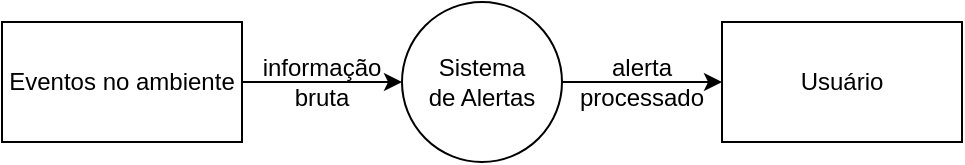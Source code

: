 <mxfile>
    <diagram id="1WbaS2PJTzpX8LP1Cl96" name="Nivel 0">
        <mxGraphModel dx="556" dy="350" grid="1" gridSize="10" guides="1" tooltips="1" connect="1" arrows="1" fold="1" page="1" pageScale="1" pageWidth="850" pageHeight="1100" math="0" shadow="0">
            <root>
                <mxCell id="0"/>
                <mxCell id="1" parent="0"/>
                <mxCell id="4" style="edgeStyle=none;html=1;exitX=1;exitY=0.5;exitDx=0;exitDy=0;entryX=0;entryY=0.5;entryDx=0;entryDy=0;" parent="1" source="2" target="3" edge="1">
                    <mxGeometry relative="1" as="geometry"/>
                </mxCell>
                <mxCell id="2" value="Eventos no ambiente" style="rounded=0;whiteSpace=wrap;html=1;" parent="1" vertex="1">
                    <mxGeometry x="120" y="150" width="120" height="60" as="geometry"/>
                </mxCell>
                <mxCell id="6" style="edgeStyle=none;html=1;exitX=1;exitY=0.5;exitDx=0;exitDy=0;entryX=0;entryY=0.5;entryDx=0;entryDy=0;" parent="1" source="3" target="5" edge="1">
                    <mxGeometry relative="1" as="geometry"/>
                </mxCell>
                <mxCell id="3" value="Sistema&lt;br&gt;de Alertas" style="ellipse;whiteSpace=wrap;html=1;aspect=fixed;" parent="1" vertex="1">
                    <mxGeometry x="320" y="140" width="80" height="80" as="geometry"/>
                </mxCell>
                <mxCell id="5" value="Usuário" style="rounded=0;whiteSpace=wrap;html=1;" parent="1" vertex="1">
                    <mxGeometry x="480" y="150" width="120" height="60" as="geometry"/>
                </mxCell>
                <mxCell id="7" value="informação bruta" style="text;html=1;strokeColor=none;fillColor=none;align=center;verticalAlign=middle;whiteSpace=wrap;rounded=0;" parent="1" vertex="1">
                    <mxGeometry x="250" y="165" width="60" height="30" as="geometry"/>
                </mxCell>
                <mxCell id="8" value="alerta&lt;br&gt;processado" style="text;html=1;strokeColor=none;fillColor=none;align=center;verticalAlign=middle;whiteSpace=wrap;rounded=0;" parent="1" vertex="1">
                    <mxGeometry x="410" y="165" width="60" height="30" as="geometry"/>
                </mxCell>
            </root>
        </mxGraphModel>
    </diagram>
    <diagram id="KrD0JC63rpYbsCpiONp4" name="Nivel 1">
        <mxGraphModel dx="556" dy="350" grid="1" gridSize="10" guides="1" tooltips="1" connect="1" arrows="1" fold="1" page="1" pageScale="1" pageWidth="850" pageHeight="1100" math="0" shadow="0">
            <root>
                <mxCell id="0"/>
                <mxCell id="1" parent="0"/>
                <mxCell id="6-BFR79x1wfVHCBuoXgv-1" style="edgeStyle=none;html=1;entryX=0;entryY=0.5;entryDx=0;entryDy=0;" parent="1" target="6-BFR79x1wfVHCBuoXgv-4" edge="1">
                    <mxGeometry relative="1" as="geometry">
                        <mxPoint x="260" y="200" as="sourcePoint"/>
                    </mxGeometry>
                </mxCell>
                <mxCell id="6-BFR79x1wfVHCBuoXgv-10" style="edgeStyle=none;html=1;exitX=1;exitY=0.5;exitDx=0;exitDy=0;" parent="1" source="6-BFR79x1wfVHCBuoXgv-2" target="6-BFR79x1wfVHCBuoXgv-8" edge="1">
                    <mxGeometry relative="1" as="geometry"/>
                </mxCell>
                <mxCell id="6-BFR79x1wfVHCBuoXgv-11" style="edgeStyle=none;html=1;entryX=0;entryY=0.5;entryDx=0;entryDy=0;" parent="1" target="6-BFR79x1wfVHCBuoXgv-9" edge="1">
                    <mxGeometry relative="1" as="geometry">
                        <mxPoint x="260" y="200" as="sourcePoint"/>
                    </mxGeometry>
                </mxCell>
                <mxCell id="6-BFR79x1wfVHCBuoXgv-2" value="Eventos no ambiente" style="rounded=0;whiteSpace=wrap;html=1;" parent="1" vertex="1">
                    <mxGeometry x="50" y="170" width="120" height="60" as="geometry"/>
                </mxCell>
                <mxCell id="6-BFR79x1wfVHCBuoXgv-15" style="edgeStyle=none;html=1;exitX=1;exitY=0.5;exitDx=0;exitDy=0;entryX=0;entryY=0.5;entryDx=0;entryDy=0;" parent="1" source="6-BFR79x1wfVHCBuoXgv-4" target="6-BFR79x1wfVHCBuoXgv-14" edge="1">
                    <mxGeometry relative="1" as="geometry"/>
                </mxCell>
                <mxCell id="6-BFR79x1wfVHCBuoXgv-4" value="Dispositivos&lt;br&gt;LoRa" style="ellipse;whiteSpace=wrap;html=1;aspect=fixed;" parent="1" vertex="1">
                    <mxGeometry x="320" y="60" width="80" height="80" as="geometry"/>
                </mxCell>
                <mxCell id="6-BFR79x1wfVHCBuoXgv-6" value="Informação bruta" style="text;html=1;strokeColor=none;fillColor=none;align=center;verticalAlign=middle;whiteSpace=wrap;rounded=0;" parent="1" vertex="1">
                    <mxGeometry x="190" y="185" width="60" height="30" as="geometry"/>
                </mxCell>
                <mxCell id="6-BFR79x1wfVHCBuoXgv-13" style="edgeStyle=none;html=1;exitX=1;exitY=0.5;exitDx=0;exitDy=0;entryX=0;entryY=0.5;entryDx=0;entryDy=0;" parent="1" source="6-BFR79x1wfVHCBuoXgv-8" target="6-BFR79x1wfVHCBuoXgv-12" edge="1">
                    <mxGeometry relative="1" as="geometry"/>
                </mxCell>
                <mxCell id="6-BFR79x1wfVHCBuoXgv-8" value="Dispositivos&lt;br&gt;MQTT" style="ellipse;whiteSpace=wrap;html=1;aspect=fixed;" parent="1" vertex="1">
                    <mxGeometry x="320" y="160" width="80" height="80" as="geometry"/>
                </mxCell>
                <mxCell id="6-BFR79x1wfVHCBuoXgv-20" style="edgeStyle=none;html=1;exitX=1;exitY=0.5;exitDx=0;exitDy=0;entryX=0;entryY=1;entryDx=0;entryDy=0;" parent="1" source="6-BFR79x1wfVHCBuoXgv-9" target="6-BFR79x1wfVHCBuoXgv-16" edge="1">
                    <mxGeometry relative="1" as="geometry"/>
                </mxCell>
                <mxCell id="6-BFR79x1wfVHCBuoXgv-9" value="Dispositivos&lt;br&gt;HTTP" style="ellipse;whiteSpace=wrap;html=1;aspect=fixed;" parent="1" vertex="1">
                    <mxGeometry x="320" y="250" width="80" height="80" as="geometry"/>
                </mxCell>
                <mxCell id="6-BFR79x1wfVHCBuoXgv-19" style="edgeStyle=none;html=1;exitX=1;exitY=0.5;exitDx=0;exitDy=0;entryX=0;entryY=0.5;entryDx=0;entryDy=0;" parent="1" source="6-BFR79x1wfVHCBuoXgv-12" target="6-BFR79x1wfVHCBuoXgv-16" edge="1">
                    <mxGeometry relative="1" as="geometry"/>
                </mxCell>
                <mxCell id="6-BFR79x1wfVHCBuoXgv-12" value="Broker&lt;br&gt;MQTT" style="ellipse;whiteSpace=wrap;html=1;aspect=fixed;" parent="1" vertex="1">
                    <mxGeometry x="460" y="160" width="80" height="80" as="geometry"/>
                </mxCell>
                <mxCell id="6-BFR79x1wfVHCBuoXgv-18" style="edgeStyle=none;html=1;exitX=1;exitY=1;exitDx=0;exitDy=0;entryX=0;entryY=0;entryDx=0;entryDy=0;" parent="1" source="6-BFR79x1wfVHCBuoXgv-14" target="6-BFR79x1wfVHCBuoXgv-16" edge="1">
                    <mxGeometry relative="1" as="geometry"/>
                </mxCell>
                <mxCell id="6-BFR79x1wfVHCBuoXgv-21" style="edgeStyle=none;html=1;exitX=0.5;exitY=1;exitDx=0;exitDy=0;entryX=0.5;entryY=0;entryDx=0;entryDy=0;" parent="1" source="6-BFR79x1wfVHCBuoXgv-14" target="6-BFR79x1wfVHCBuoXgv-12" edge="1">
                    <mxGeometry relative="1" as="geometry"/>
                </mxCell>
                <mxCell id="6-BFR79x1wfVHCBuoXgv-14" value="Gateway&lt;br&gt;LoRa" style="ellipse;whiteSpace=wrap;html=1;aspect=fixed;" parent="1" vertex="1">
                    <mxGeometry x="460" y="60" width="80" height="80" as="geometry"/>
                </mxCell>
                <mxCell id="6-BFR79x1wfVHCBuoXgv-23" style="edgeStyle=none;html=1;exitX=1;exitY=0.5;exitDx=0;exitDy=0;entryX=0;entryY=0.5;entryDx=0;entryDy=0;" parent="1" source="6-BFR79x1wfVHCBuoXgv-16" target="6-BFR79x1wfVHCBuoXgv-22" edge="1">
                    <mxGeometry relative="1" as="geometry"/>
                </mxCell>
                <mxCell id="13" style="edgeStyle=none;html=1;exitX=1;exitY=0;exitDx=0;exitDy=0;entryX=0;entryY=1;entryDx=0;entryDy=0;" edge="1" parent="1" source="6-BFR79x1wfVHCBuoXgv-16" target="12">
                    <mxGeometry relative="1" as="geometry"/>
                </mxCell>
                <mxCell id="6-BFR79x1wfVHCBuoXgv-16" value="Backend" style="ellipse;whiteSpace=wrap;html=1;aspect=fixed;" parent="1" vertex="1">
                    <mxGeometry x="600" y="160" width="80" height="80" as="geometry"/>
                </mxCell>
                <mxCell id="6-BFR79x1wfVHCBuoXgv-22" value="Frontend" style="ellipse;whiteSpace=wrap;html=1;aspect=fixed;" parent="1" vertex="1">
                    <mxGeometry x="760" y="160" width="80" height="80" as="geometry"/>
                </mxCell>
                <mxCell id="JfstejluEEpdsWlLSk-V-1" value="Alerta&lt;br&gt;processado" style="text;html=1;strokeColor=none;fillColor=none;align=center;verticalAlign=middle;whiteSpace=wrap;rounded=0;" parent="1" vertex="1">
                    <mxGeometry x="690" y="185" width="60" height="30" as="geometry"/>
                </mxCell>
                <mxCell id="6" value="Alerta" style="text;html=1;strokeColor=none;fillColor=none;align=center;verticalAlign=middle;whiteSpace=wrap;rounded=0;" vertex="1" parent="1">
                    <mxGeometry x="395" y="80" width="60" height="30" as="geometry"/>
                </mxCell>
                <mxCell id="7" value="Alerta" style="text;html=1;strokeColor=none;fillColor=none;align=center;verticalAlign=middle;whiteSpace=wrap;rounded=0;" vertex="1" parent="1">
                    <mxGeometry x="395" y="180" width="60" height="30" as="geometry"/>
                </mxCell>
                <mxCell id="8" value="Alerta" style="text;html=1;strokeColor=none;fillColor=none;align=center;verticalAlign=middle;whiteSpace=wrap;rounded=0;" vertex="1" parent="1">
                    <mxGeometry x="540" y="180" width="60" height="30" as="geometry"/>
                </mxCell>
                <mxCell id="10" value="Alerta" style="text;html=1;strokeColor=none;fillColor=none;align=center;verticalAlign=middle;whiteSpace=wrap;rounded=0;rotation=30;" vertex="1" parent="1">
                    <mxGeometry x="540" y="120" width="60" height="30" as="geometry"/>
                </mxCell>
                <mxCell id="11" value="Alerta" style="text;html=1;strokeColor=none;fillColor=none;align=center;verticalAlign=middle;whiteSpace=wrap;rounded=0;rotation=-20;" vertex="1" parent="1">
                    <mxGeometry x="420" y="250" width="60" height="30" as="geometry"/>
                </mxCell>
                <mxCell id="12" value="Telegram" style="ellipse;whiteSpace=wrap;html=1;aspect=fixed;" vertex="1" parent="1">
                    <mxGeometry x="760" y="70" width="80" height="80" as="geometry"/>
                </mxCell>
                <mxCell id="14" value="Alerta&lt;br&gt;processado" style="text;html=1;strokeColor=none;fillColor=none;align=center;verticalAlign=middle;whiteSpace=wrap;rounded=0;rotation=-20;" vertex="1" parent="1">
                    <mxGeometry x="690" y="140" width="60" height="30" as="geometry"/>
                </mxCell>
            </root>
        </mxGraphModel>
    </diagram>
</mxfile>